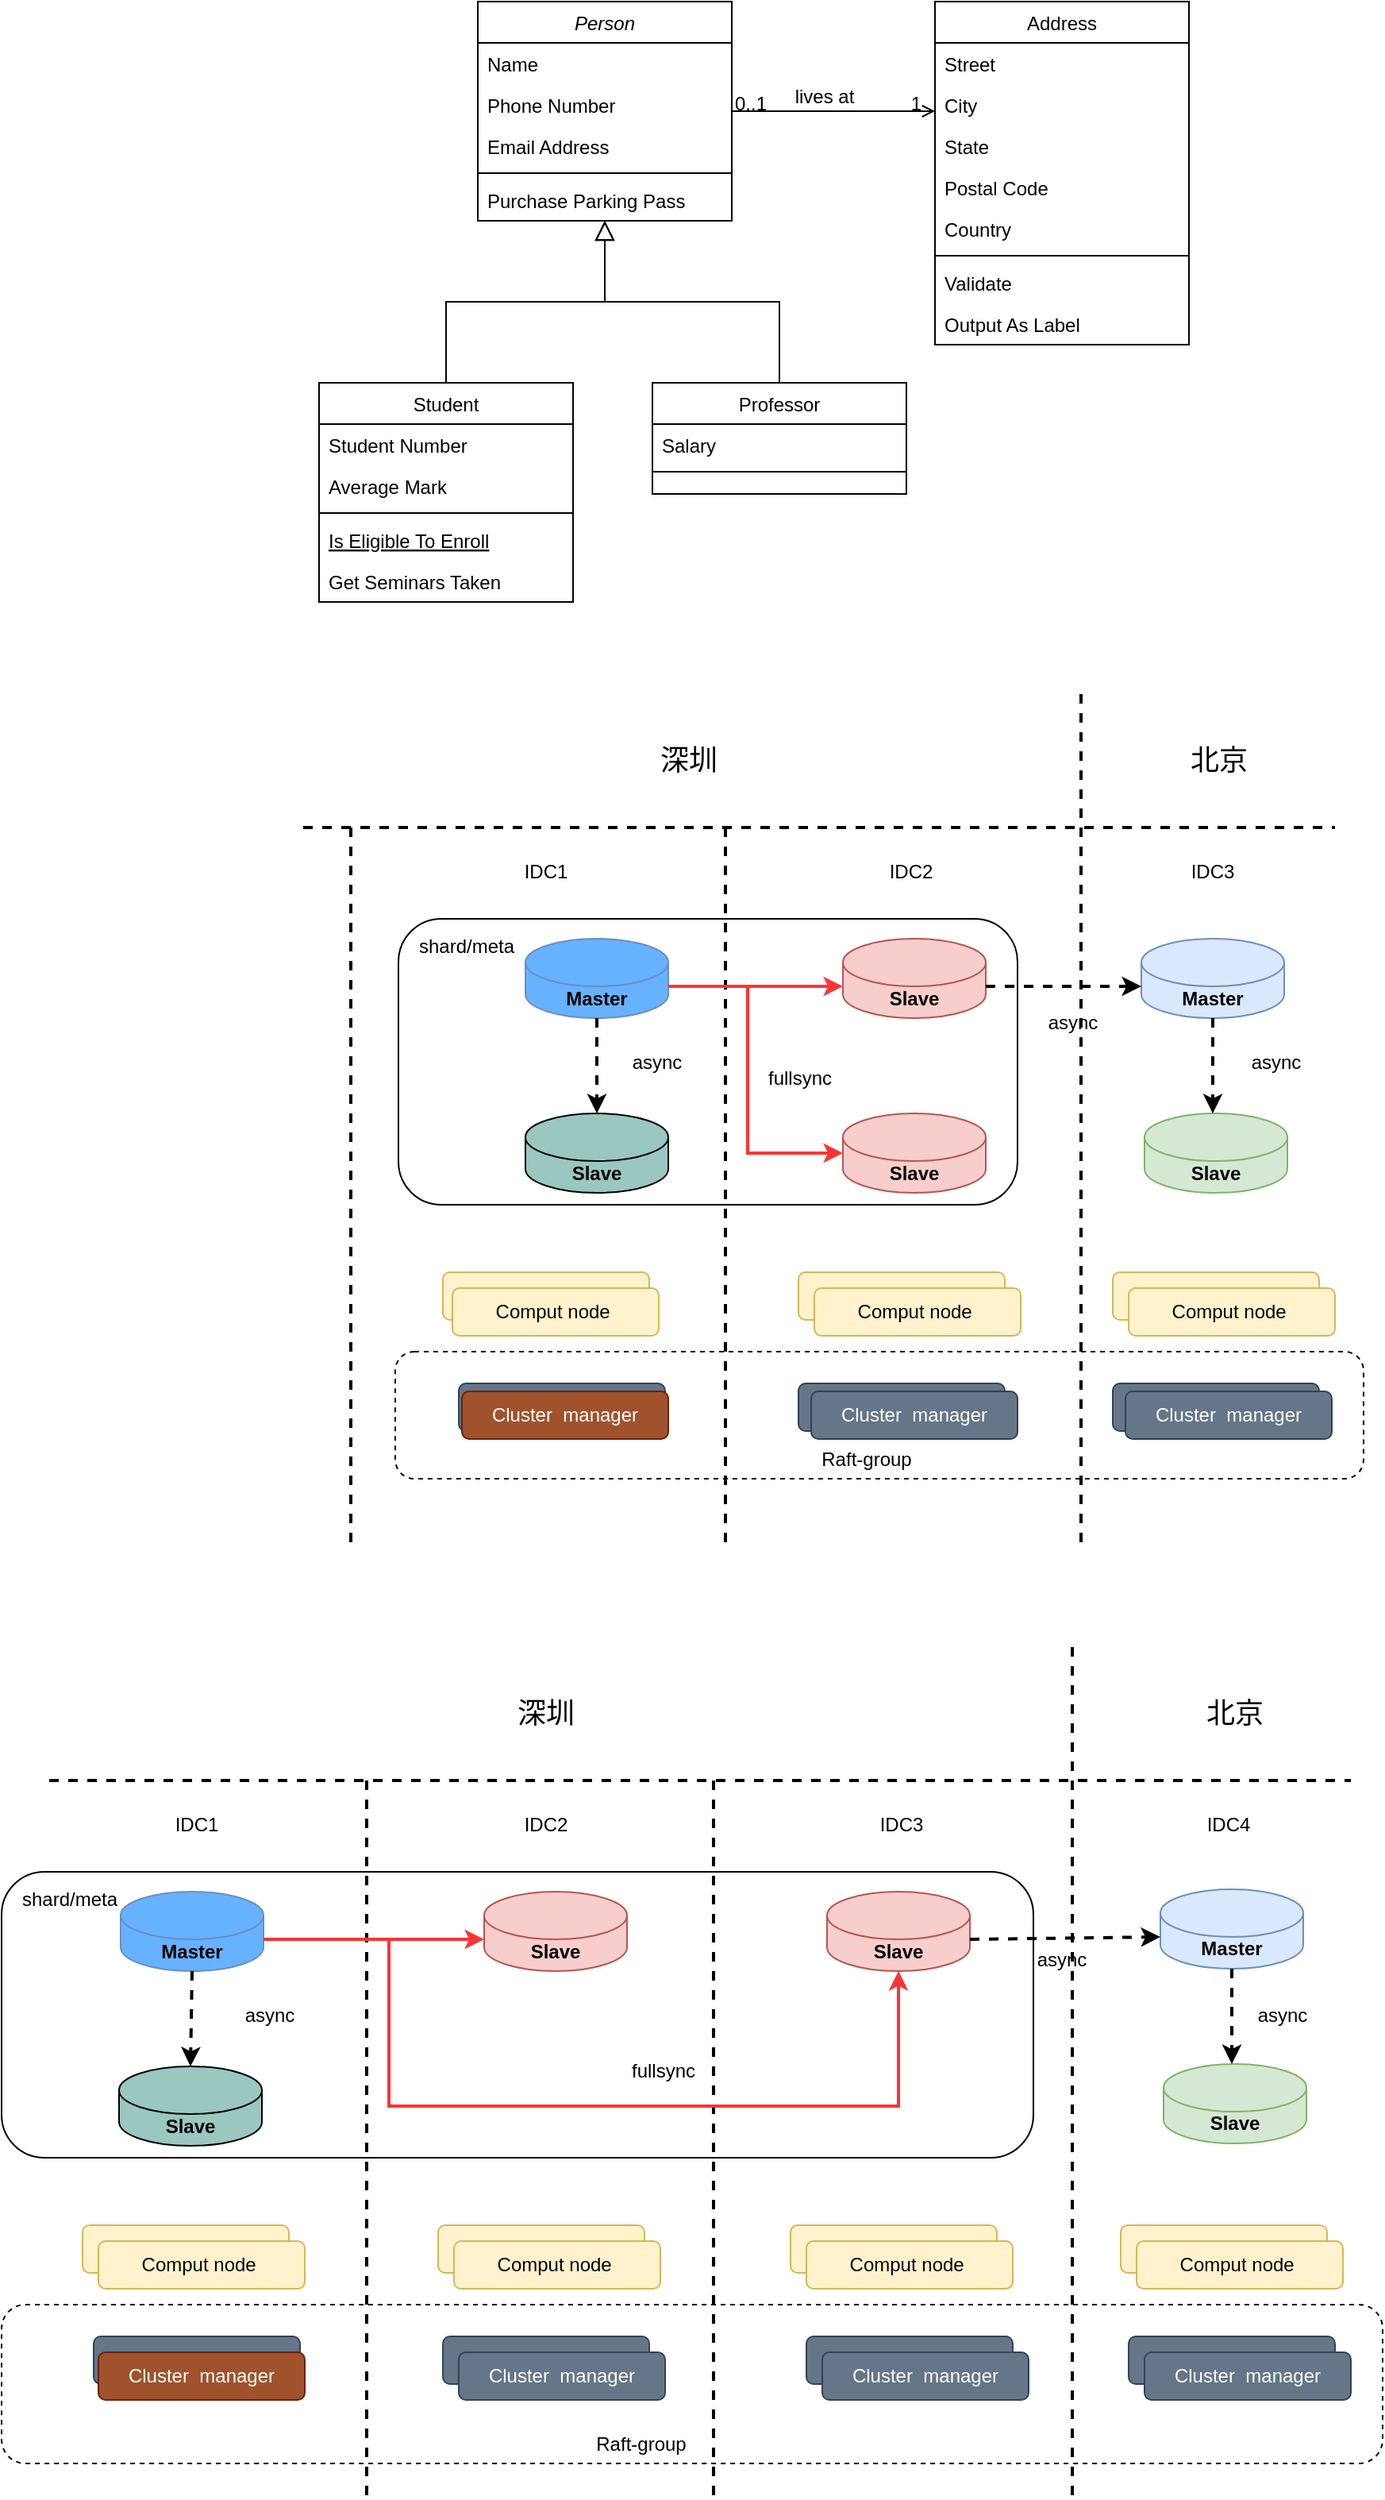 <mxfile version="20.8.13" type="github">
  <diagram id="C5RBs43oDa-KdzZeNtuy" name="Page-1">
    <mxGraphModel dx="1847" dy="822" grid="1" gridSize="10" guides="1" tooltips="1" connect="1" arrows="1" fold="1" page="1" pageScale="1" pageWidth="827" pageHeight="1169" math="0" shadow="0">
      <root>
        <mxCell id="WIyWlLk6GJQsqaUBKTNV-0" />
        <mxCell id="WIyWlLk6GJQsqaUBKTNV-1" parent="WIyWlLk6GJQsqaUBKTNV-0" />
        <mxCell id="KZhAgBKs1ent_smlmCQC-39" value="" style="rounded=1;whiteSpace=wrap;html=1;fontSize=12;fillColor=none;dashed=1;" vertex="1" parent="WIyWlLk6GJQsqaUBKTNV-1">
          <mxGeometry x="168" y="970" width="610" height="80" as="geometry" />
        </mxCell>
        <mxCell id="KZhAgBKs1ent_smlmCQC-73" value="" style="rounded=1;whiteSpace=wrap;html=1;fontSize=12;fillColor=none;dashed=1;" vertex="1" parent="WIyWlLk6GJQsqaUBKTNV-1">
          <mxGeometry x="-80" y="1570" width="870" height="100" as="geometry" />
        </mxCell>
        <mxCell id="KZhAgBKs1ent_smlmCQC-27" value="" style="rounded=1;whiteSpace=wrap;html=1;fontSize=12;fillColor=none;" vertex="1" parent="WIyWlLk6GJQsqaUBKTNV-1">
          <mxGeometry x="170" y="697.5" width="390" height="180" as="geometry" />
        </mxCell>
        <mxCell id="zkfFHV4jXpPFQw0GAbJ--0" value="Person" style="swimlane;fontStyle=2;align=center;verticalAlign=top;childLayout=stackLayout;horizontal=1;startSize=26;horizontalStack=0;resizeParent=1;resizeLast=0;collapsible=1;marginBottom=0;rounded=0;shadow=0;strokeWidth=1;" parent="WIyWlLk6GJQsqaUBKTNV-1" vertex="1">
          <mxGeometry x="220" y="120" width="160" height="138" as="geometry">
            <mxRectangle x="230" y="140" width="160" height="26" as="alternateBounds" />
          </mxGeometry>
        </mxCell>
        <mxCell id="zkfFHV4jXpPFQw0GAbJ--1" value="Name" style="text;align=left;verticalAlign=top;spacingLeft=4;spacingRight=4;overflow=hidden;rotatable=0;points=[[0,0.5],[1,0.5]];portConstraint=eastwest;" parent="zkfFHV4jXpPFQw0GAbJ--0" vertex="1">
          <mxGeometry y="26" width="160" height="26" as="geometry" />
        </mxCell>
        <mxCell id="zkfFHV4jXpPFQw0GAbJ--2" value="Phone Number" style="text;align=left;verticalAlign=top;spacingLeft=4;spacingRight=4;overflow=hidden;rotatable=0;points=[[0,0.5],[1,0.5]];portConstraint=eastwest;rounded=0;shadow=0;html=0;" parent="zkfFHV4jXpPFQw0GAbJ--0" vertex="1">
          <mxGeometry y="52" width="160" height="26" as="geometry" />
        </mxCell>
        <mxCell id="zkfFHV4jXpPFQw0GAbJ--3" value="Email Address" style="text;align=left;verticalAlign=top;spacingLeft=4;spacingRight=4;overflow=hidden;rotatable=0;points=[[0,0.5],[1,0.5]];portConstraint=eastwest;rounded=0;shadow=0;html=0;" parent="zkfFHV4jXpPFQw0GAbJ--0" vertex="1">
          <mxGeometry y="78" width="160" height="26" as="geometry" />
        </mxCell>
        <mxCell id="zkfFHV4jXpPFQw0GAbJ--4" value="" style="line;html=1;strokeWidth=1;align=left;verticalAlign=middle;spacingTop=-1;spacingLeft=3;spacingRight=3;rotatable=0;labelPosition=right;points=[];portConstraint=eastwest;" parent="zkfFHV4jXpPFQw0GAbJ--0" vertex="1">
          <mxGeometry y="104" width="160" height="8" as="geometry" />
        </mxCell>
        <mxCell id="zkfFHV4jXpPFQw0GAbJ--5" value="Purchase Parking Pass" style="text;align=left;verticalAlign=top;spacingLeft=4;spacingRight=4;overflow=hidden;rotatable=0;points=[[0,0.5],[1,0.5]];portConstraint=eastwest;" parent="zkfFHV4jXpPFQw0GAbJ--0" vertex="1">
          <mxGeometry y="112" width="160" height="26" as="geometry" />
        </mxCell>
        <mxCell id="zkfFHV4jXpPFQw0GAbJ--6" value="Student" style="swimlane;fontStyle=0;align=center;verticalAlign=top;childLayout=stackLayout;horizontal=1;startSize=26;horizontalStack=0;resizeParent=1;resizeLast=0;collapsible=1;marginBottom=0;rounded=0;shadow=0;strokeWidth=1;" parent="WIyWlLk6GJQsqaUBKTNV-1" vertex="1">
          <mxGeometry x="120" y="360" width="160" height="138" as="geometry">
            <mxRectangle x="130" y="380" width="160" height="26" as="alternateBounds" />
          </mxGeometry>
        </mxCell>
        <mxCell id="zkfFHV4jXpPFQw0GAbJ--7" value="Student Number" style="text;align=left;verticalAlign=top;spacingLeft=4;spacingRight=4;overflow=hidden;rotatable=0;points=[[0,0.5],[1,0.5]];portConstraint=eastwest;" parent="zkfFHV4jXpPFQw0GAbJ--6" vertex="1">
          <mxGeometry y="26" width="160" height="26" as="geometry" />
        </mxCell>
        <mxCell id="zkfFHV4jXpPFQw0GAbJ--8" value="Average Mark" style="text;align=left;verticalAlign=top;spacingLeft=4;spacingRight=4;overflow=hidden;rotatable=0;points=[[0,0.5],[1,0.5]];portConstraint=eastwest;rounded=0;shadow=0;html=0;" parent="zkfFHV4jXpPFQw0GAbJ--6" vertex="1">
          <mxGeometry y="52" width="160" height="26" as="geometry" />
        </mxCell>
        <mxCell id="zkfFHV4jXpPFQw0GAbJ--9" value="" style="line;html=1;strokeWidth=1;align=left;verticalAlign=middle;spacingTop=-1;spacingLeft=3;spacingRight=3;rotatable=0;labelPosition=right;points=[];portConstraint=eastwest;" parent="zkfFHV4jXpPFQw0GAbJ--6" vertex="1">
          <mxGeometry y="78" width="160" height="8" as="geometry" />
        </mxCell>
        <mxCell id="zkfFHV4jXpPFQw0GAbJ--10" value="Is Eligible To Enroll" style="text;align=left;verticalAlign=top;spacingLeft=4;spacingRight=4;overflow=hidden;rotatable=0;points=[[0,0.5],[1,0.5]];portConstraint=eastwest;fontStyle=4" parent="zkfFHV4jXpPFQw0GAbJ--6" vertex="1">
          <mxGeometry y="86" width="160" height="26" as="geometry" />
        </mxCell>
        <mxCell id="zkfFHV4jXpPFQw0GAbJ--11" value="Get Seminars Taken" style="text;align=left;verticalAlign=top;spacingLeft=4;spacingRight=4;overflow=hidden;rotatable=0;points=[[0,0.5],[1,0.5]];portConstraint=eastwest;" parent="zkfFHV4jXpPFQw0GAbJ--6" vertex="1">
          <mxGeometry y="112" width="160" height="26" as="geometry" />
        </mxCell>
        <mxCell id="zkfFHV4jXpPFQw0GAbJ--12" value="" style="endArrow=block;endSize=10;endFill=0;shadow=0;strokeWidth=1;rounded=0;edgeStyle=elbowEdgeStyle;elbow=vertical;" parent="WIyWlLk6GJQsqaUBKTNV-1" source="zkfFHV4jXpPFQw0GAbJ--6" target="zkfFHV4jXpPFQw0GAbJ--0" edge="1">
          <mxGeometry width="160" relative="1" as="geometry">
            <mxPoint x="200" y="203" as="sourcePoint" />
            <mxPoint x="200" y="203" as="targetPoint" />
          </mxGeometry>
        </mxCell>
        <mxCell id="zkfFHV4jXpPFQw0GAbJ--13" value="Professor" style="swimlane;fontStyle=0;align=center;verticalAlign=top;childLayout=stackLayout;horizontal=1;startSize=26;horizontalStack=0;resizeParent=1;resizeLast=0;collapsible=1;marginBottom=0;rounded=0;shadow=0;strokeWidth=1;" parent="WIyWlLk6GJQsqaUBKTNV-1" vertex="1">
          <mxGeometry x="330" y="360" width="160" height="70" as="geometry">
            <mxRectangle x="340" y="380" width="170" height="26" as="alternateBounds" />
          </mxGeometry>
        </mxCell>
        <mxCell id="zkfFHV4jXpPFQw0GAbJ--14" value="Salary" style="text;align=left;verticalAlign=top;spacingLeft=4;spacingRight=4;overflow=hidden;rotatable=0;points=[[0,0.5],[1,0.5]];portConstraint=eastwest;" parent="zkfFHV4jXpPFQw0GAbJ--13" vertex="1">
          <mxGeometry y="26" width="160" height="26" as="geometry" />
        </mxCell>
        <mxCell id="zkfFHV4jXpPFQw0GAbJ--15" value="" style="line;html=1;strokeWidth=1;align=left;verticalAlign=middle;spacingTop=-1;spacingLeft=3;spacingRight=3;rotatable=0;labelPosition=right;points=[];portConstraint=eastwest;" parent="zkfFHV4jXpPFQw0GAbJ--13" vertex="1">
          <mxGeometry y="52" width="160" height="8" as="geometry" />
        </mxCell>
        <mxCell id="zkfFHV4jXpPFQw0GAbJ--16" value="" style="endArrow=block;endSize=10;endFill=0;shadow=0;strokeWidth=1;rounded=0;edgeStyle=elbowEdgeStyle;elbow=vertical;" parent="WIyWlLk6GJQsqaUBKTNV-1" source="zkfFHV4jXpPFQw0GAbJ--13" target="zkfFHV4jXpPFQw0GAbJ--0" edge="1">
          <mxGeometry width="160" relative="1" as="geometry">
            <mxPoint x="210" y="373" as="sourcePoint" />
            <mxPoint x="310" y="271" as="targetPoint" />
          </mxGeometry>
        </mxCell>
        <mxCell id="zkfFHV4jXpPFQw0GAbJ--17" value="Address" style="swimlane;fontStyle=0;align=center;verticalAlign=top;childLayout=stackLayout;horizontal=1;startSize=26;horizontalStack=0;resizeParent=1;resizeLast=0;collapsible=1;marginBottom=0;rounded=0;shadow=0;strokeWidth=1;" parent="WIyWlLk6GJQsqaUBKTNV-1" vertex="1">
          <mxGeometry x="508" y="120" width="160" height="216" as="geometry">
            <mxRectangle x="550" y="140" width="160" height="26" as="alternateBounds" />
          </mxGeometry>
        </mxCell>
        <mxCell id="zkfFHV4jXpPFQw0GAbJ--18" value="Street" style="text;align=left;verticalAlign=top;spacingLeft=4;spacingRight=4;overflow=hidden;rotatable=0;points=[[0,0.5],[1,0.5]];portConstraint=eastwest;" parent="zkfFHV4jXpPFQw0GAbJ--17" vertex="1">
          <mxGeometry y="26" width="160" height="26" as="geometry" />
        </mxCell>
        <mxCell id="zkfFHV4jXpPFQw0GAbJ--19" value="City" style="text;align=left;verticalAlign=top;spacingLeft=4;spacingRight=4;overflow=hidden;rotatable=0;points=[[0,0.5],[1,0.5]];portConstraint=eastwest;rounded=0;shadow=0;html=0;" parent="zkfFHV4jXpPFQw0GAbJ--17" vertex="1">
          <mxGeometry y="52" width="160" height="26" as="geometry" />
        </mxCell>
        <mxCell id="zkfFHV4jXpPFQw0GAbJ--20" value="State" style="text;align=left;verticalAlign=top;spacingLeft=4;spacingRight=4;overflow=hidden;rotatable=0;points=[[0,0.5],[1,0.5]];portConstraint=eastwest;rounded=0;shadow=0;html=0;" parent="zkfFHV4jXpPFQw0GAbJ--17" vertex="1">
          <mxGeometry y="78" width="160" height="26" as="geometry" />
        </mxCell>
        <mxCell id="zkfFHV4jXpPFQw0GAbJ--21" value="Postal Code" style="text;align=left;verticalAlign=top;spacingLeft=4;spacingRight=4;overflow=hidden;rotatable=0;points=[[0,0.5],[1,0.5]];portConstraint=eastwest;rounded=0;shadow=0;html=0;" parent="zkfFHV4jXpPFQw0GAbJ--17" vertex="1">
          <mxGeometry y="104" width="160" height="26" as="geometry" />
        </mxCell>
        <mxCell id="zkfFHV4jXpPFQw0GAbJ--22" value="Country" style="text;align=left;verticalAlign=top;spacingLeft=4;spacingRight=4;overflow=hidden;rotatable=0;points=[[0,0.5],[1,0.5]];portConstraint=eastwest;rounded=0;shadow=0;html=0;" parent="zkfFHV4jXpPFQw0GAbJ--17" vertex="1">
          <mxGeometry y="130" width="160" height="26" as="geometry" />
        </mxCell>
        <mxCell id="zkfFHV4jXpPFQw0GAbJ--23" value="" style="line;html=1;strokeWidth=1;align=left;verticalAlign=middle;spacingTop=-1;spacingLeft=3;spacingRight=3;rotatable=0;labelPosition=right;points=[];portConstraint=eastwest;" parent="zkfFHV4jXpPFQw0GAbJ--17" vertex="1">
          <mxGeometry y="156" width="160" height="8" as="geometry" />
        </mxCell>
        <mxCell id="zkfFHV4jXpPFQw0GAbJ--24" value="Validate" style="text;align=left;verticalAlign=top;spacingLeft=4;spacingRight=4;overflow=hidden;rotatable=0;points=[[0,0.5],[1,0.5]];portConstraint=eastwest;" parent="zkfFHV4jXpPFQw0GAbJ--17" vertex="1">
          <mxGeometry y="164" width="160" height="26" as="geometry" />
        </mxCell>
        <mxCell id="zkfFHV4jXpPFQw0GAbJ--25" value="Output As Label" style="text;align=left;verticalAlign=top;spacingLeft=4;spacingRight=4;overflow=hidden;rotatable=0;points=[[0,0.5],[1,0.5]];portConstraint=eastwest;" parent="zkfFHV4jXpPFQw0GAbJ--17" vertex="1">
          <mxGeometry y="190" width="160" height="26" as="geometry" />
        </mxCell>
        <mxCell id="zkfFHV4jXpPFQw0GAbJ--26" value="" style="endArrow=open;shadow=0;strokeWidth=1;rounded=0;endFill=1;edgeStyle=elbowEdgeStyle;elbow=vertical;" parent="WIyWlLk6GJQsqaUBKTNV-1" source="zkfFHV4jXpPFQw0GAbJ--0" target="zkfFHV4jXpPFQw0GAbJ--17" edge="1">
          <mxGeometry x="0.5" y="41" relative="1" as="geometry">
            <mxPoint x="380" y="192" as="sourcePoint" />
            <mxPoint x="540" y="192" as="targetPoint" />
            <mxPoint x="-40" y="32" as="offset" />
          </mxGeometry>
        </mxCell>
        <mxCell id="zkfFHV4jXpPFQw0GAbJ--27" value="0..1" style="resizable=0;align=left;verticalAlign=bottom;labelBackgroundColor=none;fontSize=12;" parent="zkfFHV4jXpPFQw0GAbJ--26" connectable="0" vertex="1">
          <mxGeometry x="-1" relative="1" as="geometry">
            <mxPoint y="4" as="offset" />
          </mxGeometry>
        </mxCell>
        <mxCell id="zkfFHV4jXpPFQw0GAbJ--28" value="1" style="resizable=0;align=right;verticalAlign=bottom;labelBackgroundColor=none;fontSize=12;" parent="zkfFHV4jXpPFQw0GAbJ--26" connectable="0" vertex="1">
          <mxGeometry x="1" relative="1" as="geometry">
            <mxPoint x="-7" y="4" as="offset" />
          </mxGeometry>
        </mxCell>
        <mxCell id="zkfFHV4jXpPFQw0GAbJ--29" value="lives at" style="text;html=1;resizable=0;points=[];;align=center;verticalAlign=middle;labelBackgroundColor=none;rounded=0;shadow=0;strokeWidth=1;fontSize=12;" parent="zkfFHV4jXpPFQw0GAbJ--26" vertex="1" connectable="0">
          <mxGeometry x="0.5" y="49" relative="1" as="geometry">
            <mxPoint x="-38" y="40" as="offset" />
          </mxGeometry>
        </mxCell>
        <mxCell id="KZhAgBKs1ent_smlmCQC-0" value="" style="endArrow=none;dashed=1;html=1;rounded=0;strokeWidth=2;" edge="1" parent="WIyWlLk6GJQsqaUBKTNV-1">
          <mxGeometry width="50" height="50" relative="1" as="geometry">
            <mxPoint x="110" y="640" as="sourcePoint" />
            <mxPoint x="760" y="640" as="targetPoint" />
          </mxGeometry>
        </mxCell>
        <mxCell id="KZhAgBKs1ent_smlmCQC-1" value="" style="endArrow=none;dashed=1;html=1;rounded=0;strokeWidth=2;" edge="1" parent="WIyWlLk6GJQsqaUBKTNV-1">
          <mxGeometry width="50" height="50" relative="1" as="geometry">
            <mxPoint x="600" y="1090" as="sourcePoint" />
            <mxPoint x="600" y="550" as="targetPoint" />
          </mxGeometry>
        </mxCell>
        <mxCell id="KZhAgBKs1ent_smlmCQC-2" value="&lt;font style=&quot;font-size: 18px;&quot;&gt;深圳&lt;/font&gt;" style="text;strokeColor=none;align=center;fillColor=none;html=1;verticalAlign=middle;whiteSpace=wrap;rounded=0;" vertex="1" parent="WIyWlLk6GJQsqaUBKTNV-1">
          <mxGeometry x="310" y="580" width="86" height="35" as="geometry" />
        </mxCell>
        <mxCell id="KZhAgBKs1ent_smlmCQC-3" value="&lt;font size=&quot;4&quot;&gt;北京&lt;/font&gt;" style="text;strokeColor=none;align=center;fillColor=none;html=1;verticalAlign=middle;whiteSpace=wrap;rounded=0;" vertex="1" parent="WIyWlLk6GJQsqaUBKTNV-1">
          <mxGeometry x="644" y="580" width="86" height="35" as="geometry" />
        </mxCell>
        <mxCell id="KZhAgBKs1ent_smlmCQC-4" value="" style="endArrow=none;dashed=1;html=1;rounded=0;fontSize=18;strokeWidth=2;" edge="1" parent="WIyWlLk6GJQsqaUBKTNV-1">
          <mxGeometry width="50" height="50" relative="1" as="geometry">
            <mxPoint x="376" y="1090" as="sourcePoint" />
            <mxPoint x="376" y="640" as="targetPoint" />
          </mxGeometry>
        </mxCell>
        <mxCell id="KZhAgBKs1ent_smlmCQC-5" value="" style="endArrow=none;dashed=1;html=1;rounded=0;fontSize=18;strokeWidth=2;" edge="1" parent="WIyWlLk6GJQsqaUBKTNV-1">
          <mxGeometry width="50" height="50" relative="1" as="geometry">
            <mxPoint x="140" y="1090" as="sourcePoint" />
            <mxPoint x="140" y="640" as="targetPoint" />
          </mxGeometry>
        </mxCell>
        <mxCell id="KZhAgBKs1ent_smlmCQC-6" value="&lt;font style=&quot;font-size: 12px;&quot;&gt;IDC1&lt;/font&gt;" style="text;strokeColor=none;align=center;fillColor=none;html=1;verticalAlign=middle;whiteSpace=wrap;rounded=0;" vertex="1" parent="WIyWlLk6GJQsqaUBKTNV-1">
          <mxGeometry x="220" y="650" width="86" height="35" as="geometry" />
        </mxCell>
        <mxCell id="KZhAgBKs1ent_smlmCQC-7" value="&lt;font style=&quot;font-size: 12px;&quot;&gt;IDC2&lt;/font&gt;" style="text;strokeColor=none;align=center;fillColor=none;html=1;verticalAlign=middle;whiteSpace=wrap;rounded=0;" vertex="1" parent="WIyWlLk6GJQsqaUBKTNV-1">
          <mxGeometry x="450" y="650" width="86" height="35" as="geometry" />
        </mxCell>
        <mxCell id="KZhAgBKs1ent_smlmCQC-8" value="&lt;font style=&quot;font-size: 12px;&quot;&gt;IDC3&lt;/font&gt;" style="text;strokeColor=none;align=center;fillColor=none;html=1;verticalAlign=middle;whiteSpace=wrap;rounded=0;" vertex="1" parent="WIyWlLk6GJQsqaUBKTNV-1">
          <mxGeometry x="640" y="650" width="86" height="35" as="geometry" />
        </mxCell>
        <mxCell id="KZhAgBKs1ent_smlmCQC-9" value="&lt;b&gt;Master&lt;/b&gt;" style="shape=cylinder3;whiteSpace=wrap;html=1;boundedLbl=1;backgroundOutline=1;size=15;fontSize=12;fillColor=#66B2FF;strokeColor=#6c8ebf;" vertex="1" parent="WIyWlLk6GJQsqaUBKTNV-1">
          <mxGeometry x="250" y="710" width="90" height="50" as="geometry" />
        </mxCell>
        <mxCell id="KZhAgBKs1ent_smlmCQC-10" value="&lt;b&gt;Slave&lt;/b&gt;" style="shape=cylinder3;whiteSpace=wrap;html=1;boundedLbl=1;backgroundOutline=1;size=15;fontSize=12;fillColor=#f8cecc;strokeColor=#b85450;" vertex="1" parent="WIyWlLk6GJQsqaUBKTNV-1">
          <mxGeometry x="450" y="710" width="90" height="50" as="geometry" />
        </mxCell>
        <mxCell id="KZhAgBKs1ent_smlmCQC-12" value="&lt;b style=&quot;border-color: var(--border-color);&quot;&gt;Slave&lt;/b&gt;" style="shape=cylinder3;whiteSpace=wrap;html=1;boundedLbl=1;backgroundOutline=1;size=15;fontSize=12;fillColor=#9AC7BF;" vertex="1" parent="WIyWlLk6GJQsqaUBKTNV-1">
          <mxGeometry x="250" y="820" width="90" height="50" as="geometry" />
        </mxCell>
        <mxCell id="KZhAgBKs1ent_smlmCQC-15" value="&lt;b style=&quot;border-color: var(--border-color);&quot;&gt;Slave&lt;/b&gt;" style="shape=cylinder3;whiteSpace=wrap;html=1;boundedLbl=1;backgroundOutline=1;size=15;fontSize=12;fillColor=#f8cecc;strokeColor=#b85450;" vertex="1" parent="WIyWlLk6GJQsqaUBKTNV-1">
          <mxGeometry x="450" y="820" width="90" height="50" as="geometry" />
        </mxCell>
        <mxCell id="KZhAgBKs1ent_smlmCQC-16" value="&lt;b&gt;Master&lt;/b&gt;" style="shape=cylinder3;whiteSpace=wrap;html=1;boundedLbl=1;backgroundOutline=1;size=15;fontSize=12;fillColor=#dae8fc;strokeColor=#6c8ebf;" vertex="1" parent="WIyWlLk6GJQsqaUBKTNV-1">
          <mxGeometry x="638" y="710" width="90" height="50" as="geometry" />
        </mxCell>
        <mxCell id="KZhAgBKs1ent_smlmCQC-17" value="&lt;b style=&quot;border-color: var(--border-color);&quot;&gt;Slave&lt;/b&gt;" style="shape=cylinder3;whiteSpace=wrap;html=1;boundedLbl=1;backgroundOutline=1;size=15;fontSize=12;fillColor=#d5e8d4;strokeColor=#82b366;" vertex="1" parent="WIyWlLk6GJQsqaUBKTNV-1">
          <mxGeometry x="640" y="820" width="90" height="50" as="geometry" />
        </mxCell>
        <mxCell id="KZhAgBKs1ent_smlmCQC-18" value="" style="endArrow=classic;html=1;rounded=0;fontSize=12;exitX=1;exitY=0;exitDx=0;exitDy=30;exitPerimeter=0;entryX=0;entryY=0;entryDx=0;entryDy=30;entryPerimeter=0;strokeWidth=2;strokeColor=#FF3333;" edge="1" parent="WIyWlLk6GJQsqaUBKTNV-1" source="KZhAgBKs1ent_smlmCQC-9" target="KZhAgBKs1ent_smlmCQC-10">
          <mxGeometry width="50" height="50" relative="1" as="geometry">
            <mxPoint x="520" y="880" as="sourcePoint" />
            <mxPoint x="510" y="1050" as="targetPoint" />
          </mxGeometry>
        </mxCell>
        <mxCell id="KZhAgBKs1ent_smlmCQC-19" value="" style="endArrow=classic;html=1;rounded=0;fontSize=12;edgeStyle=orthogonalEdgeStyle;entryX=0;entryY=0.5;entryDx=0;entryDy=0;entryPerimeter=0;strokeWidth=2;strokeColor=#FF3333;" edge="1" parent="WIyWlLk6GJQsqaUBKTNV-1" target="KZhAgBKs1ent_smlmCQC-15">
          <mxGeometry width="50" height="50" relative="1" as="geometry">
            <mxPoint x="380" y="740" as="sourcePoint" />
            <mxPoint x="380" y="840" as="targetPoint" />
            <Array as="points">
              <mxPoint x="390" y="740" />
              <mxPoint x="390" y="845" />
            </Array>
          </mxGeometry>
        </mxCell>
        <mxCell id="KZhAgBKs1ent_smlmCQC-20" value="" style="endArrow=classic;html=1;rounded=0;fontSize=12;exitX=0.5;exitY=1;exitDx=0;exitDy=0;exitPerimeter=0;entryX=0.5;entryY=0;entryDx=0;entryDy=0;entryPerimeter=0;dashed=1;strokeWidth=2;" edge="1" parent="WIyWlLk6GJQsqaUBKTNV-1" source="KZhAgBKs1ent_smlmCQC-9" target="KZhAgBKs1ent_smlmCQC-12">
          <mxGeometry width="50" height="50" relative="1" as="geometry">
            <mxPoint x="290" y="1030" as="sourcePoint" />
            <mxPoint x="340" y="980" as="targetPoint" />
          </mxGeometry>
        </mxCell>
        <mxCell id="KZhAgBKs1ent_smlmCQC-21" value="" style="endArrow=classic;html=1;rounded=0;fontSize=12;exitX=1;exitY=0;exitDx=0;exitDy=30;exitPerimeter=0;entryX=0;entryY=0;entryDx=0;entryDy=30;entryPerimeter=0;dashed=1;strokeWidth=2;" edge="1" parent="WIyWlLk6GJQsqaUBKTNV-1" source="KZhAgBKs1ent_smlmCQC-10" target="KZhAgBKs1ent_smlmCQC-16">
          <mxGeometry width="50" height="50" relative="1" as="geometry">
            <mxPoint x="305" y="770" as="sourcePoint" />
            <mxPoint x="305" y="830" as="targetPoint" />
          </mxGeometry>
        </mxCell>
        <mxCell id="KZhAgBKs1ent_smlmCQC-22" value="" style="endArrow=classic;html=1;rounded=0;fontSize=12;exitX=0.5;exitY=1;exitDx=0;exitDy=0;exitPerimeter=0;dashed=1;strokeWidth=2;" edge="1" parent="WIyWlLk6GJQsqaUBKTNV-1" source="KZhAgBKs1ent_smlmCQC-16">
          <mxGeometry width="50" height="50" relative="1" as="geometry">
            <mxPoint x="305" y="770" as="sourcePoint" />
            <mxPoint x="683" y="820" as="targetPoint" />
          </mxGeometry>
        </mxCell>
        <mxCell id="KZhAgBKs1ent_smlmCQC-23" value="fullsync" style="text;strokeColor=none;align=center;fillColor=none;html=1;verticalAlign=middle;whiteSpace=wrap;rounded=0;" vertex="1" parent="WIyWlLk6GJQsqaUBKTNV-1">
          <mxGeometry x="380" y="780" width="86" height="35" as="geometry" />
        </mxCell>
        <mxCell id="KZhAgBKs1ent_smlmCQC-24" value="async" style="text;strokeColor=none;align=center;fillColor=none;html=1;verticalAlign=middle;whiteSpace=wrap;rounded=0;" vertex="1" parent="WIyWlLk6GJQsqaUBKTNV-1">
          <mxGeometry x="290" y="770" width="86" height="35" as="geometry" />
        </mxCell>
        <mxCell id="KZhAgBKs1ent_smlmCQC-25" value="async" style="text;strokeColor=none;align=center;fillColor=none;html=1;verticalAlign=middle;whiteSpace=wrap;rounded=0;" vertex="1" parent="WIyWlLk6GJQsqaUBKTNV-1">
          <mxGeometry x="680" y="770" width="86" height="35" as="geometry" />
        </mxCell>
        <mxCell id="KZhAgBKs1ent_smlmCQC-26" value="async" style="text;strokeColor=none;align=center;fillColor=none;html=1;verticalAlign=middle;whiteSpace=wrap;rounded=0;" vertex="1" parent="WIyWlLk6GJQsqaUBKTNV-1">
          <mxGeometry x="552" y="745" width="86" height="35" as="geometry" />
        </mxCell>
        <mxCell id="KZhAgBKs1ent_smlmCQC-28" value="shard/meta" style="text;strokeColor=none;align=center;fillColor=none;html=1;verticalAlign=middle;whiteSpace=wrap;rounded=0;" vertex="1" parent="WIyWlLk6GJQsqaUBKTNV-1">
          <mxGeometry x="170" y="697.5" width="86" height="35" as="geometry" />
        </mxCell>
        <mxCell id="KZhAgBKs1ent_smlmCQC-31" value="Comput node&amp;nbsp;" style="rounded=1;whiteSpace=wrap;html=1;fontSize=12;fillColor=#fff2cc;strokeColor=#d6b656;" vertex="1" parent="WIyWlLk6GJQsqaUBKTNV-1">
          <mxGeometry x="198" y="920" width="130" height="30" as="geometry" />
        </mxCell>
        <mxCell id="KZhAgBKs1ent_smlmCQC-32" value="Comput node&amp;nbsp;" style="rounded=1;whiteSpace=wrap;html=1;fontSize=12;fillColor=#fff2cc;strokeColor=#d6b656;" vertex="1" parent="WIyWlLk6GJQsqaUBKTNV-1">
          <mxGeometry x="422" y="920" width="130" height="30" as="geometry" />
        </mxCell>
        <mxCell id="KZhAgBKs1ent_smlmCQC-33" value="Comput node&amp;nbsp;" style="rounded=1;whiteSpace=wrap;html=1;fontSize=12;fillColor=#fff2cc;strokeColor=#d6b656;" vertex="1" parent="WIyWlLk6GJQsqaUBKTNV-1">
          <mxGeometry x="620" y="920" width="130" height="30" as="geometry" />
        </mxCell>
        <mxCell id="KZhAgBKs1ent_smlmCQC-37" value="Cluster &amp;nbsp;manager" style="rounded=1;whiteSpace=wrap;html=1;fontSize=12;fillColor=#647687;strokeColor=#314354;fontColor=#ffffff;" vertex="1" parent="WIyWlLk6GJQsqaUBKTNV-1">
          <mxGeometry x="422" y="990" width="130" height="30" as="geometry" />
        </mxCell>
        <mxCell id="KZhAgBKs1ent_smlmCQC-38" value="Cluster &amp;nbsp;manager" style="rounded=1;whiteSpace=wrap;html=1;fontSize=12;fillColor=#647687;strokeColor=#314354;fontColor=#ffffff;" vertex="1" parent="WIyWlLk6GJQsqaUBKTNV-1">
          <mxGeometry x="620" y="990" width="130" height="30" as="geometry" />
        </mxCell>
        <mxCell id="KZhAgBKs1ent_smlmCQC-40" value="Raft-group" style="text;strokeColor=none;align=center;fillColor=none;html=1;verticalAlign=middle;whiteSpace=wrap;rounded=0;" vertex="1" parent="WIyWlLk6GJQsqaUBKTNV-1">
          <mxGeometry x="422" y="1020" width="86" height="35" as="geometry" />
        </mxCell>
        <mxCell id="KZhAgBKs1ent_smlmCQC-42" value="" style="rounded=1;whiteSpace=wrap;html=1;fontSize=12;fillColor=none;" vertex="1" parent="WIyWlLk6GJQsqaUBKTNV-1">
          <mxGeometry x="-80" y="1297.5" width="650" height="180" as="geometry" />
        </mxCell>
        <mxCell id="KZhAgBKs1ent_smlmCQC-43" value="" style="endArrow=none;dashed=1;html=1;rounded=0;strokeWidth=2;" edge="1" parent="WIyWlLk6GJQsqaUBKTNV-1">
          <mxGeometry width="50" height="50" relative="1" as="geometry">
            <mxPoint x="-50" y="1240" as="sourcePoint" />
            <mxPoint x="770" y="1240" as="targetPoint" />
          </mxGeometry>
        </mxCell>
        <mxCell id="KZhAgBKs1ent_smlmCQC-44" value="&lt;font style=&quot;font-size: 18px;&quot;&gt;深圳&lt;/font&gt;" style="text;strokeColor=none;align=center;fillColor=none;html=1;verticalAlign=middle;whiteSpace=wrap;rounded=0;" vertex="1" parent="WIyWlLk6GJQsqaUBKTNV-1">
          <mxGeometry x="220" y="1180" width="86" height="35" as="geometry" />
        </mxCell>
        <mxCell id="KZhAgBKs1ent_smlmCQC-45" value="&lt;font size=&quot;4&quot;&gt;北京&lt;/font&gt;" style="text;strokeColor=none;align=center;fillColor=none;html=1;verticalAlign=middle;whiteSpace=wrap;rounded=0;" vertex="1" parent="WIyWlLk6GJQsqaUBKTNV-1">
          <mxGeometry x="654" y="1180" width="86" height="35" as="geometry" />
        </mxCell>
        <mxCell id="KZhAgBKs1ent_smlmCQC-46" value="" style="endArrow=none;dashed=1;html=1;rounded=0;fontSize=18;strokeWidth=2;" edge="1" parent="WIyWlLk6GJQsqaUBKTNV-1">
          <mxGeometry width="50" height="50" relative="1" as="geometry">
            <mxPoint x="368.5" y="1690" as="sourcePoint" />
            <mxPoint x="368.5" y="1240" as="targetPoint" />
          </mxGeometry>
        </mxCell>
        <mxCell id="KZhAgBKs1ent_smlmCQC-47" value="" style="endArrow=none;dashed=1;html=1;rounded=0;fontSize=18;strokeWidth=2;" edge="1" parent="WIyWlLk6GJQsqaUBKTNV-1">
          <mxGeometry width="50" height="50" relative="1" as="geometry">
            <mxPoint x="150" y="1690" as="sourcePoint" />
            <mxPoint x="150" y="1240" as="targetPoint" />
          </mxGeometry>
        </mxCell>
        <mxCell id="KZhAgBKs1ent_smlmCQC-48" value="&lt;font style=&quot;font-size: 12px;&quot;&gt;IDC2&lt;/font&gt;" style="text;strokeColor=none;align=center;fillColor=none;html=1;verticalAlign=middle;whiteSpace=wrap;rounded=0;" vertex="1" parent="WIyWlLk6GJQsqaUBKTNV-1">
          <mxGeometry x="220" y="1250" width="86" height="35" as="geometry" />
        </mxCell>
        <mxCell id="KZhAgBKs1ent_smlmCQC-49" value="&lt;font style=&quot;font-size: 12px;&quot;&gt;IDC3&lt;/font&gt;" style="text;strokeColor=none;align=center;fillColor=none;html=1;verticalAlign=middle;whiteSpace=wrap;rounded=0;" vertex="1" parent="WIyWlLk6GJQsqaUBKTNV-1">
          <mxGeometry x="444" y="1250" width="86" height="35" as="geometry" />
        </mxCell>
        <mxCell id="KZhAgBKs1ent_smlmCQC-50" value="&lt;font style=&quot;font-size: 12px;&quot;&gt;IDC4&lt;/font&gt;" style="text;strokeColor=none;align=center;fillColor=none;html=1;verticalAlign=middle;whiteSpace=wrap;rounded=0;" vertex="1" parent="WIyWlLk6GJQsqaUBKTNV-1">
          <mxGeometry x="650" y="1250" width="86" height="35" as="geometry" />
        </mxCell>
        <mxCell id="KZhAgBKs1ent_smlmCQC-51" value="&lt;b&gt;Master&lt;/b&gt;" style="shape=cylinder3;whiteSpace=wrap;html=1;boundedLbl=1;backgroundOutline=1;size=15;fontSize=12;fillColor=#66B2FF;strokeColor=#6c8ebf;" vertex="1" parent="WIyWlLk6GJQsqaUBKTNV-1">
          <mxGeometry x="-5" y="1310" width="90" height="50" as="geometry" />
        </mxCell>
        <mxCell id="KZhAgBKs1ent_smlmCQC-52" value="&lt;b&gt;Slave&lt;/b&gt;" style="shape=cylinder3;whiteSpace=wrap;html=1;boundedLbl=1;backgroundOutline=1;size=15;fontSize=12;fillColor=#f8cecc;strokeColor=#b85450;" vertex="1" parent="WIyWlLk6GJQsqaUBKTNV-1">
          <mxGeometry x="224" y="1310" width="90" height="50" as="geometry" />
        </mxCell>
        <mxCell id="KZhAgBKs1ent_smlmCQC-53" value="&lt;b style=&quot;border-color: var(--border-color);&quot;&gt;Slave&lt;/b&gt;" style="shape=cylinder3;whiteSpace=wrap;html=1;boundedLbl=1;backgroundOutline=1;size=15;fontSize=12;fillColor=#9AC7BF;" vertex="1" parent="WIyWlLk6GJQsqaUBKTNV-1">
          <mxGeometry x="-6" y="1420" width="90" height="50" as="geometry" />
        </mxCell>
        <mxCell id="KZhAgBKs1ent_smlmCQC-54" value="&lt;b style=&quot;border-color: var(--border-color);&quot;&gt;Slave&lt;/b&gt;" style="shape=cylinder3;whiteSpace=wrap;html=1;boundedLbl=1;backgroundOutline=1;size=15;fontSize=12;fillColor=#f8cecc;strokeColor=#b85450;" vertex="1" parent="WIyWlLk6GJQsqaUBKTNV-1">
          <mxGeometry x="440" y="1310" width="90" height="50" as="geometry" />
        </mxCell>
        <mxCell id="KZhAgBKs1ent_smlmCQC-57" value="" style="endArrow=classic;html=1;rounded=0;fontSize=12;exitX=1;exitY=0;exitDx=0;exitDy=30;exitPerimeter=0;entryX=0;entryY=0;entryDx=0;entryDy=30;entryPerimeter=0;strokeWidth=2;strokeColor=#FF3333;" edge="1" parent="WIyWlLk6GJQsqaUBKTNV-1" source="KZhAgBKs1ent_smlmCQC-51" target="KZhAgBKs1ent_smlmCQC-52">
          <mxGeometry width="50" height="50" relative="1" as="geometry">
            <mxPoint x="294" y="1480" as="sourcePoint" />
            <mxPoint x="284" y="1650" as="targetPoint" />
          </mxGeometry>
        </mxCell>
        <mxCell id="KZhAgBKs1ent_smlmCQC-58" value="" style="endArrow=classic;html=1;rounded=0;fontSize=12;edgeStyle=orthogonalEdgeStyle;entryX=0.5;entryY=1;entryDx=0;entryDy=0;entryPerimeter=0;strokeWidth=2;strokeColor=#FF3333;" edge="1" parent="WIyWlLk6GJQsqaUBKTNV-1" target="KZhAgBKs1ent_smlmCQC-54">
          <mxGeometry width="50" height="50" relative="1" as="geometry">
            <mxPoint x="154" y="1340" as="sourcePoint" />
            <mxPoint x="154" y="1440" as="targetPoint" />
            <Array as="points">
              <mxPoint x="164" y="1340" />
              <mxPoint x="164" y="1445" />
              <mxPoint x="485" y="1445" />
            </Array>
          </mxGeometry>
        </mxCell>
        <mxCell id="KZhAgBKs1ent_smlmCQC-59" value="" style="endArrow=classic;html=1;rounded=0;fontSize=12;entryX=0.5;entryY=0;entryDx=0;entryDy=0;entryPerimeter=0;dashed=1;strokeWidth=2;exitX=0.5;exitY=1;exitDx=0;exitDy=0;exitPerimeter=0;" edge="1" parent="WIyWlLk6GJQsqaUBKTNV-1" source="KZhAgBKs1ent_smlmCQC-51" target="KZhAgBKs1ent_smlmCQC-53">
          <mxGeometry width="50" height="50" relative="1" as="geometry">
            <mxPoint x="69" y="1360" as="sourcePoint" />
            <mxPoint x="114" y="1580" as="targetPoint" />
          </mxGeometry>
        </mxCell>
        <mxCell id="KZhAgBKs1ent_smlmCQC-62" value="fullsync" style="text;strokeColor=none;align=center;fillColor=none;html=1;verticalAlign=middle;whiteSpace=wrap;rounded=0;" vertex="1" parent="WIyWlLk6GJQsqaUBKTNV-1">
          <mxGeometry x="294" y="1405" width="86" height="35" as="geometry" />
        </mxCell>
        <mxCell id="KZhAgBKs1ent_smlmCQC-63" value="async" style="text;strokeColor=none;align=center;fillColor=none;html=1;verticalAlign=middle;whiteSpace=wrap;rounded=0;" vertex="1" parent="WIyWlLk6GJQsqaUBKTNV-1">
          <mxGeometry x="46" y="1370" width="86" height="35" as="geometry" />
        </mxCell>
        <mxCell id="KZhAgBKs1ent_smlmCQC-66" value="shard/meta" style="text;strokeColor=none;align=center;fillColor=none;html=1;verticalAlign=middle;whiteSpace=wrap;rounded=0;" vertex="1" parent="WIyWlLk6GJQsqaUBKTNV-1">
          <mxGeometry x="-80" y="1297.5" width="86" height="35" as="geometry" />
        </mxCell>
        <mxCell id="KZhAgBKs1ent_smlmCQC-67" value="Comput node&amp;nbsp;" style="rounded=1;whiteSpace=wrap;html=1;fontSize=12;fillColor=#fff2cc;strokeColor=#d6b656;" vertex="1" parent="WIyWlLk6GJQsqaUBKTNV-1">
          <mxGeometry x="195" y="1520" width="130" height="30" as="geometry" />
        </mxCell>
        <mxCell id="KZhAgBKs1ent_smlmCQC-68" value="Comput node&amp;nbsp;" style="rounded=1;whiteSpace=wrap;html=1;fontSize=12;fillColor=#fff2cc;strokeColor=#d6b656;" vertex="1" parent="WIyWlLk6GJQsqaUBKTNV-1">
          <mxGeometry x="417" y="1520" width="130" height="30" as="geometry" />
        </mxCell>
        <mxCell id="KZhAgBKs1ent_smlmCQC-69" value="Comput node&amp;nbsp;" style="rounded=1;whiteSpace=wrap;html=1;fontSize=12;fillColor=#fff2cc;strokeColor=#d6b656;" vertex="1" parent="WIyWlLk6GJQsqaUBKTNV-1">
          <mxGeometry x="625" y="1520" width="130" height="30" as="geometry" />
        </mxCell>
        <mxCell id="KZhAgBKs1ent_smlmCQC-71" value="Cluster &amp;nbsp;manager" style="rounded=1;whiteSpace=wrap;html=1;fontSize=12;fillColor=#647687;strokeColor=#314354;fontColor=#ffffff;" vertex="1" parent="WIyWlLk6GJQsqaUBKTNV-1">
          <mxGeometry x="427" y="1590" width="130" height="30" as="geometry" />
        </mxCell>
        <mxCell id="KZhAgBKs1ent_smlmCQC-72" value="Cluster &amp;nbsp;manager" style="rounded=1;whiteSpace=wrap;html=1;fontSize=12;fillColor=#647687;strokeColor=#314354;fontColor=#ffffff;" vertex="1" parent="WIyWlLk6GJQsqaUBKTNV-1">
          <mxGeometry x="630" y="1590" width="130" height="30" as="geometry" />
        </mxCell>
        <mxCell id="KZhAgBKs1ent_smlmCQC-74" value="Raft-group" style="text;strokeColor=none;align=center;fillColor=none;html=1;verticalAlign=middle;whiteSpace=wrap;rounded=0;" vertex="1" parent="WIyWlLk6GJQsqaUBKTNV-1">
          <mxGeometry x="280" y="1640" width="86" height="35" as="geometry" />
        </mxCell>
        <mxCell id="KZhAgBKs1ent_smlmCQC-75" value="" style="endArrow=none;dashed=1;html=1;rounded=0;strokeWidth=2;" edge="1" parent="WIyWlLk6GJQsqaUBKTNV-1">
          <mxGeometry width="50" height="50" relative="1" as="geometry">
            <mxPoint x="594.5" y="1690" as="sourcePoint" />
            <mxPoint x="594.5" y="1150" as="targetPoint" />
          </mxGeometry>
        </mxCell>
        <mxCell id="KZhAgBKs1ent_smlmCQC-76" value="&lt;b&gt;Master&lt;/b&gt;" style="shape=cylinder3;whiteSpace=wrap;html=1;boundedLbl=1;backgroundOutline=1;size=15;fontSize=12;fillColor=#dae8fc;strokeColor=#6c8ebf;" vertex="1" parent="WIyWlLk6GJQsqaUBKTNV-1">
          <mxGeometry x="650" y="1308.5" width="90" height="50" as="geometry" />
        </mxCell>
        <mxCell id="KZhAgBKs1ent_smlmCQC-77" value="&lt;b style=&quot;border-color: var(--border-color);&quot;&gt;Slave&lt;/b&gt;" style="shape=cylinder3;whiteSpace=wrap;html=1;boundedLbl=1;backgroundOutline=1;size=15;fontSize=12;fillColor=#d5e8d4;strokeColor=#82b366;" vertex="1" parent="WIyWlLk6GJQsqaUBKTNV-1">
          <mxGeometry x="652" y="1418.5" width="90" height="50" as="geometry" />
        </mxCell>
        <mxCell id="KZhAgBKs1ent_smlmCQC-78" value="" style="endArrow=classic;html=1;rounded=0;fontSize=12;exitX=0.5;exitY=1;exitDx=0;exitDy=0;exitPerimeter=0;dashed=1;strokeWidth=2;" edge="1" parent="WIyWlLk6GJQsqaUBKTNV-1" source="KZhAgBKs1ent_smlmCQC-76">
          <mxGeometry width="50" height="50" relative="1" as="geometry">
            <mxPoint x="317" y="1368.5" as="sourcePoint" />
            <mxPoint x="695" y="1418.5" as="targetPoint" />
          </mxGeometry>
        </mxCell>
        <mxCell id="KZhAgBKs1ent_smlmCQC-79" value="async" style="text;strokeColor=none;align=center;fillColor=none;html=1;verticalAlign=middle;whiteSpace=wrap;rounded=0;" vertex="1" parent="WIyWlLk6GJQsqaUBKTNV-1">
          <mxGeometry x="684" y="1370" width="86" height="35" as="geometry" />
        </mxCell>
        <mxCell id="KZhAgBKs1ent_smlmCQC-80" value="&lt;font style=&quot;font-size: 12px;&quot;&gt;IDC1&lt;/font&gt;" style="text;strokeColor=none;align=center;fillColor=none;html=1;verticalAlign=middle;whiteSpace=wrap;rounded=0;" vertex="1" parent="WIyWlLk6GJQsqaUBKTNV-1">
          <mxGeometry y="1250" width="86" height="35" as="geometry" />
        </mxCell>
        <mxCell id="KZhAgBKs1ent_smlmCQC-81" value="" style="endArrow=classic;html=1;rounded=0;fontSize=12;entryX=0;entryY=0;entryDx=0;entryDy=30;entryPerimeter=0;dashed=1;strokeWidth=2;exitX=1;exitY=0;exitDx=0;exitDy=30;exitPerimeter=0;" edge="1" parent="WIyWlLk6GJQsqaUBKTNV-1" source="KZhAgBKs1ent_smlmCQC-54" target="KZhAgBKs1ent_smlmCQC-76">
          <mxGeometry width="50" height="50" relative="1" as="geometry">
            <mxPoint x="79" y="1370" as="sourcePoint" />
            <mxPoint x="79" y="1430" as="targetPoint" />
          </mxGeometry>
        </mxCell>
        <mxCell id="KZhAgBKs1ent_smlmCQC-82" value="async" style="text;strokeColor=none;align=center;fillColor=none;html=1;verticalAlign=middle;whiteSpace=wrap;rounded=0;" vertex="1" parent="WIyWlLk6GJQsqaUBKTNV-1">
          <mxGeometry x="545" y="1335" width="86" height="35" as="geometry" />
        </mxCell>
        <mxCell id="KZhAgBKs1ent_smlmCQC-84" value="Comput node&amp;nbsp;" style="rounded=1;whiteSpace=wrap;html=1;fontSize=12;fillColor=#fff2cc;strokeColor=#d6b656;" vertex="1" parent="WIyWlLk6GJQsqaUBKTNV-1">
          <mxGeometry x="-29" y="1520" width="130" height="30" as="geometry" />
        </mxCell>
        <mxCell id="KZhAgBKs1ent_smlmCQC-86" value="Cluster &amp;nbsp;manager" style="rounded=1;whiteSpace=wrap;html=1;fontSize=12;fillColor=#647687;strokeColor=#314354;fontColor=#ffffff;" vertex="1" parent="WIyWlLk6GJQsqaUBKTNV-1">
          <mxGeometry x="198" y="1590" width="130" height="30" as="geometry" />
        </mxCell>
        <mxCell id="KZhAgBKs1ent_smlmCQC-87" value="Cluster &amp;nbsp;manager" style="rounded=1;whiteSpace=wrap;html=1;fontSize=12;fillColor=#647687;strokeColor=#314354;fontColor=#ffffff;" vertex="1" parent="WIyWlLk6GJQsqaUBKTNV-1">
          <mxGeometry x="-22" y="1590" width="130" height="30" as="geometry" />
        </mxCell>
        <mxCell id="KZhAgBKs1ent_smlmCQC-88" value="Comput node&amp;nbsp;" style="rounded=1;whiteSpace=wrap;html=1;fontSize=12;fillColor=#fff2cc;strokeColor=#d6b656;" vertex="1" parent="WIyWlLk6GJQsqaUBKTNV-1">
          <mxGeometry x="204" y="930" width="130" height="30" as="geometry" />
        </mxCell>
        <mxCell id="KZhAgBKs1ent_smlmCQC-89" value="Comput node&amp;nbsp;" style="rounded=1;whiteSpace=wrap;html=1;fontSize=12;fillColor=#fff2cc;strokeColor=#d6b656;" vertex="1" parent="WIyWlLk6GJQsqaUBKTNV-1">
          <mxGeometry x="432" y="930" width="130" height="30" as="geometry" />
        </mxCell>
        <mxCell id="KZhAgBKs1ent_smlmCQC-90" value="Comput node&amp;nbsp;" style="rounded=1;whiteSpace=wrap;html=1;fontSize=12;fillColor=#fff2cc;strokeColor=#d6b656;" vertex="1" parent="WIyWlLk6GJQsqaUBKTNV-1">
          <mxGeometry x="630" y="930" width="130" height="30" as="geometry" />
        </mxCell>
        <mxCell id="KZhAgBKs1ent_smlmCQC-92" value="Cluster &amp;nbsp;manager" style="rounded=1;whiteSpace=wrap;html=1;fontSize=12;fillColor=#647687;strokeColor=#314354;fontColor=#ffffff;" vertex="1" parent="WIyWlLk6GJQsqaUBKTNV-1">
          <mxGeometry x="430" y="995" width="130" height="30" as="geometry" />
        </mxCell>
        <mxCell id="KZhAgBKs1ent_smlmCQC-93" value="Cluster &amp;nbsp;manager" style="rounded=1;whiteSpace=wrap;html=1;fontSize=12;fillColor=#647687;strokeColor=#314354;fontColor=#ffffff;" vertex="1" parent="WIyWlLk6GJQsqaUBKTNV-1">
          <mxGeometry x="628" y="995" width="130" height="30" as="geometry" />
        </mxCell>
        <mxCell id="KZhAgBKs1ent_smlmCQC-94" value="Cluster &amp;nbsp;manager" style="rounded=1;whiteSpace=wrap;html=1;fontSize=12;fillColor=#647687;strokeColor=#314354;fontColor=#ffffff;" vertex="1" parent="WIyWlLk6GJQsqaUBKTNV-1">
          <mxGeometry x="208" y="990" width="130" height="30" as="geometry" />
        </mxCell>
        <mxCell id="KZhAgBKs1ent_smlmCQC-36" value="Cluster &amp;nbsp;manager" style="rounded=1;whiteSpace=wrap;html=1;fontSize=12;fillColor=#a0522d;strokeColor=#6D1F00;fontColor=#ffffff;" vertex="1" parent="WIyWlLk6GJQsqaUBKTNV-1">
          <mxGeometry x="210" y="995" width="130" height="30" as="geometry" />
        </mxCell>
        <mxCell id="KZhAgBKs1ent_smlmCQC-95" value="Comput node&amp;nbsp;" style="rounded=1;whiteSpace=wrap;html=1;fontSize=12;fillColor=#fff2cc;strokeColor=#d6b656;" vertex="1" parent="WIyWlLk6GJQsqaUBKTNV-1">
          <mxGeometry x="-19" y="1530" width="130" height="30" as="geometry" />
        </mxCell>
        <mxCell id="KZhAgBKs1ent_smlmCQC-96" value="Comput node&amp;nbsp;" style="rounded=1;whiteSpace=wrap;html=1;fontSize=12;fillColor=#fff2cc;strokeColor=#d6b656;" vertex="1" parent="WIyWlLk6GJQsqaUBKTNV-1">
          <mxGeometry x="205" y="1530" width="130" height="30" as="geometry" />
        </mxCell>
        <mxCell id="KZhAgBKs1ent_smlmCQC-97" value="Comput node&amp;nbsp;" style="rounded=1;whiteSpace=wrap;html=1;fontSize=12;fillColor=#fff2cc;strokeColor=#d6b656;" vertex="1" parent="WIyWlLk6GJQsqaUBKTNV-1">
          <mxGeometry x="427" y="1530" width="130" height="30" as="geometry" />
        </mxCell>
        <mxCell id="KZhAgBKs1ent_smlmCQC-98" value="Comput node&amp;nbsp;" style="rounded=1;whiteSpace=wrap;html=1;fontSize=12;fillColor=#fff2cc;strokeColor=#d6b656;" vertex="1" parent="WIyWlLk6GJQsqaUBKTNV-1">
          <mxGeometry x="635" y="1530" width="130" height="30" as="geometry" />
        </mxCell>
        <mxCell id="KZhAgBKs1ent_smlmCQC-85" value="Cluster &amp;nbsp;manager" style="rounded=1;whiteSpace=wrap;html=1;fontSize=12;fillColor=#a0522d;strokeColor=#6D1F00;fontColor=#ffffff;" vertex="1" parent="WIyWlLk6GJQsqaUBKTNV-1">
          <mxGeometry x="-19" y="1600" width="130" height="30" as="geometry" />
        </mxCell>
        <mxCell id="KZhAgBKs1ent_smlmCQC-99" value="Cluster &amp;nbsp;manager" style="rounded=1;whiteSpace=wrap;html=1;fontSize=12;fillColor=#647687;strokeColor=#314354;fontColor=#ffffff;" vertex="1" parent="WIyWlLk6GJQsqaUBKTNV-1">
          <mxGeometry x="208" y="1600" width="130" height="30" as="geometry" />
        </mxCell>
        <mxCell id="KZhAgBKs1ent_smlmCQC-100" value="Cluster &amp;nbsp;manager" style="rounded=1;whiteSpace=wrap;html=1;fontSize=12;fillColor=#647687;strokeColor=#314354;fontColor=#ffffff;" vertex="1" parent="WIyWlLk6GJQsqaUBKTNV-1">
          <mxGeometry x="437" y="1600" width="130" height="30" as="geometry" />
        </mxCell>
        <mxCell id="KZhAgBKs1ent_smlmCQC-101" value="Cluster &amp;nbsp;manager" style="rounded=1;whiteSpace=wrap;html=1;fontSize=12;fillColor=#647687;strokeColor=#314354;fontColor=#ffffff;" vertex="1" parent="WIyWlLk6GJQsqaUBKTNV-1">
          <mxGeometry x="640" y="1600" width="130" height="30" as="geometry" />
        </mxCell>
      </root>
    </mxGraphModel>
  </diagram>
</mxfile>
